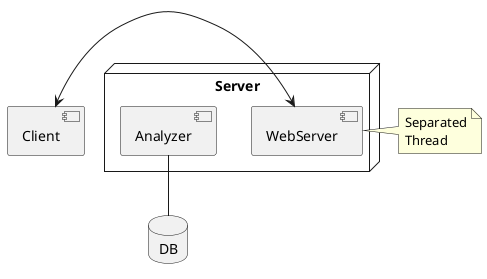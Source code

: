 @startuml
skinparam componentStyle uml2
'left to right direction

'declarations
component Client
node Server {
	component WebServer
	component Analyzer
}

database DB

'relations
Client <-> WebServer
Analyzer -- DB

'notes
note right of WebServer
	Separated
	Thread
end note

@enduml